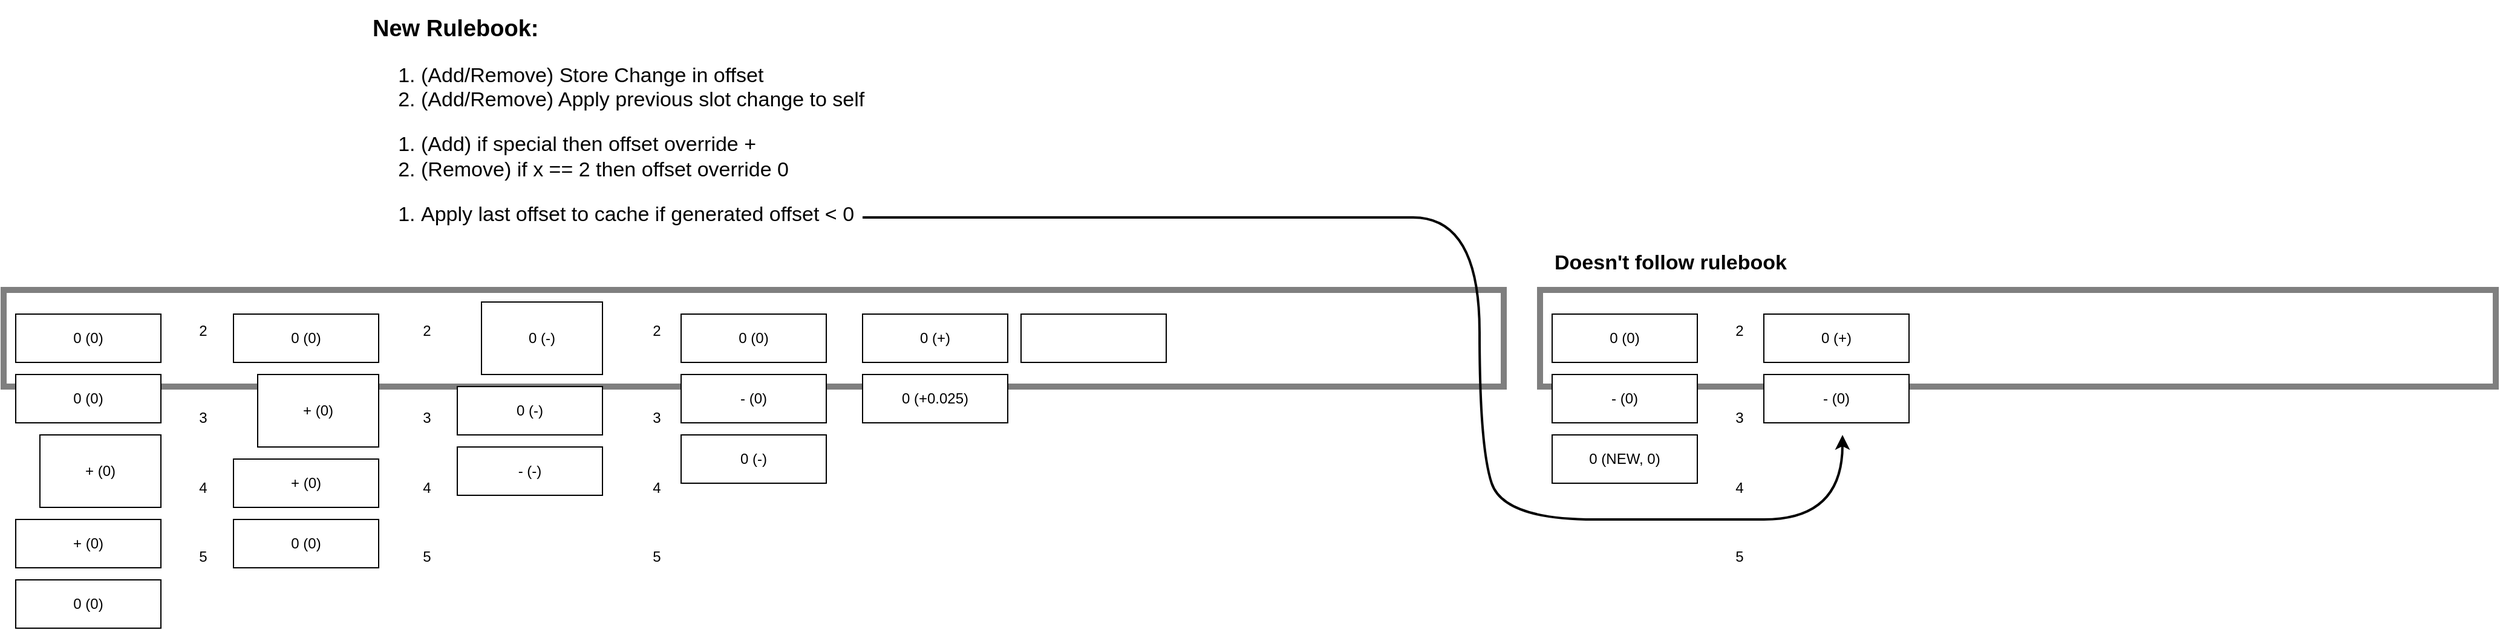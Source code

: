 <mxfile version="15.1.4" type="github">
  <diagram id="tIkzukC-OCRGZSHh6Kfc" name="Page-1">
    <mxGraphModel dx="1298" dy="742" grid="1" gridSize="10" guides="1" tooltips="1" connect="1" arrows="1" fold="1" page="1" pageScale="1" pageWidth="827" pageHeight="1169" math="0" shadow="0">
      <root>
        <mxCell id="0" />
        <mxCell id="1" parent="0" />
        <mxCell id="o_r1sFH0NP4sAo5vpepX-20" value="&lt;h1 style=&quot;font-size: 19px&quot;&gt;New Rulebook&lt;span style=&quot;font-weight: normal&quot;&gt;&lt;/span&gt;:&lt;br&gt;&lt;/h1&gt;&lt;ol style=&quot;font-size: 17px&quot;&gt;&lt;li&gt;(Add/Remove) Store Change in offset&lt;br&gt;&lt;/li&gt;&lt;li&gt;(Add/Remove) Apply previous slot change to self&lt;/li&gt;&lt;/ol&gt;&lt;ol style=&quot;font-size: 17px&quot;&gt;&lt;li&gt;(Add) if special then offset override +&lt;/li&gt;&lt;li&gt;(Remove) if x == 2 then offset override 0&lt;/li&gt;&lt;/ol&gt;&lt;ol style=&quot;font-size: 17px&quot;&gt;&lt;li&gt;Apply last offset to cache if generated offset &amp;lt; 0&lt;br&gt;&lt;/li&gt;&lt;/ol&gt;" style="text;html=1;strokeColor=none;fillColor=none;spacing=5;spacingTop=-20;whiteSpace=wrap;overflow=hidden;rounded=0;" parent="1" vertex="1">
          <mxGeometry x="340" y="10" width="468" height="190" as="geometry" />
        </mxCell>
        <mxCell id="o_r1sFH0NP4sAo5vpepX-21" value="" style="rounded=0;whiteSpace=wrap;html=1;fillColor=none;strokeWidth=5;opacity=50;" parent="1" vertex="1">
          <mxGeometry x="40" y="240" width="1240" height="80" as="geometry" />
        </mxCell>
        <mxCell id="o_r1sFH0NP4sAo5vpepX-22" value="0 (0)" style="rounded=0;whiteSpace=wrap;html=1;" parent="1" vertex="1">
          <mxGeometry x="50" y="260" width="120" height="40" as="geometry" />
        </mxCell>
        <mxCell id="o_r1sFH0NP4sAo5vpepX-23" value="0 (0)" style="rounded=0;whiteSpace=wrap;html=1;" parent="1" vertex="1">
          <mxGeometry x="50" y="310" width="120" height="40" as="geometry" />
        </mxCell>
        <mxCell id="o_r1sFH0NP4sAo5vpepX-24" value="+ (0)" style="rounded=0;whiteSpace=wrap;html=1;" parent="1" vertex="1">
          <mxGeometry x="70" y="360" width="100" height="60" as="geometry" />
        </mxCell>
        <mxCell id="o_r1sFH0NP4sAo5vpepX-25" value="+ (0)" style="rounded=0;whiteSpace=wrap;html=1;" parent="1" vertex="1">
          <mxGeometry x="50" y="430" width="120" height="40" as="geometry" />
        </mxCell>
        <mxCell id="o_r1sFH0NP4sAo5vpepX-26" value="0 (0)" style="rounded=0;whiteSpace=wrap;html=1;" parent="1" vertex="1">
          <mxGeometry x="50" y="480" width="120" height="40" as="geometry" />
        </mxCell>
        <mxCell id="o_r1sFH0NP4sAo5vpepX-29" value="&lt;div&gt;2&lt;/div&gt;&lt;div&gt;&lt;br&gt;&lt;/div&gt;&lt;div&gt;&lt;br&gt;&lt;/div&gt;&lt;div&gt;&lt;br&gt;&lt;/div&gt;&lt;div&gt;&lt;br&gt;&lt;/div&gt;&lt;div&gt;3&lt;/div&gt;&lt;div&gt;&lt;br&gt;&lt;/div&gt;&lt;div&gt;&lt;br&gt;&lt;/div&gt;&lt;div&gt;&lt;br&gt;&lt;/div&gt;&lt;div&gt;4&lt;/div&gt;&lt;div&gt;&lt;br&gt;&lt;/div&gt;&lt;div&gt;&lt;br&gt;&lt;/div&gt;&lt;div&gt;&lt;br&gt;&lt;/div&gt;&lt;div&gt;5&lt;br&gt;&lt;/div&gt;" style="text;html=1;strokeColor=none;fillColor=none;align=center;verticalAlign=top;whiteSpace=wrap;rounded=0;" parent="1" vertex="1">
          <mxGeometry x="185" y="260" width="40" height="260" as="geometry" />
        </mxCell>
        <mxCell id="o_r1sFH0NP4sAo5vpepX-30" value="0 (0)" style="rounded=0;whiteSpace=wrap;html=1;" parent="1" vertex="1">
          <mxGeometry x="230" y="260" width="120" height="40" as="geometry" />
        </mxCell>
        <mxCell id="o_r1sFH0NP4sAo5vpepX-31" value="+ (0)" style="rounded=0;whiteSpace=wrap;html=1;" parent="1" vertex="1">
          <mxGeometry x="250" y="310" width="100" height="60" as="geometry" />
        </mxCell>
        <mxCell id="o_r1sFH0NP4sAo5vpepX-32" value="+ (0)" style="rounded=0;whiteSpace=wrap;html=1;" parent="1" vertex="1">
          <mxGeometry x="230" y="380" width="120" height="40" as="geometry" />
        </mxCell>
        <mxCell id="o_r1sFH0NP4sAo5vpepX-33" value="0 (0)" style="rounded=0;whiteSpace=wrap;html=1;" parent="1" vertex="1">
          <mxGeometry x="230" y="430" width="120" height="40" as="geometry" />
        </mxCell>
        <mxCell id="o_r1sFH0NP4sAo5vpepX-34" value="&lt;div&gt;2&lt;/div&gt;&lt;div&gt;&lt;br&gt;&lt;/div&gt;&lt;div&gt;&lt;br&gt;&lt;/div&gt;&lt;div&gt;&lt;br&gt;&lt;/div&gt;&lt;div&gt;&lt;br&gt;&lt;/div&gt;&lt;div&gt;3&lt;/div&gt;&lt;div&gt;&lt;br&gt;&lt;/div&gt;&lt;div&gt;&lt;br&gt;&lt;/div&gt;&lt;div&gt;&lt;br&gt;&lt;/div&gt;&lt;div&gt;4&lt;/div&gt;&lt;div&gt;&lt;br&gt;&lt;/div&gt;&lt;div&gt;&lt;br&gt;&lt;/div&gt;&lt;div&gt;&lt;br&gt;&lt;/div&gt;&lt;div&gt;5&lt;br&gt;&lt;/div&gt;" style="text;html=1;strokeColor=none;fillColor=none;align=center;verticalAlign=top;whiteSpace=wrap;rounded=0;" parent="1" vertex="1">
          <mxGeometry x="370" y="260" width="40" height="260" as="geometry" />
        </mxCell>
        <mxCell id="o_r1sFH0NP4sAo5vpepX-36" value="0 (-)" style="rounded=0;whiteSpace=wrap;html=1;" parent="1" vertex="1">
          <mxGeometry x="435" y="250" width="100" height="60" as="geometry" />
        </mxCell>
        <mxCell id="o_r1sFH0NP4sAo5vpepX-37" value="0 (-)" style="rounded=0;whiteSpace=wrap;html=1;" parent="1" vertex="1">
          <mxGeometry x="415" y="320" width="120" height="40" as="geometry" />
        </mxCell>
        <mxCell id="o_r1sFH0NP4sAo5vpepX-38" value="- (-)" style="rounded=0;whiteSpace=wrap;html=1;" parent="1" vertex="1">
          <mxGeometry x="415" y="370" width="120" height="40" as="geometry" />
        </mxCell>
        <mxCell id="o_r1sFH0NP4sAo5vpepX-39" value="&lt;div&gt;2&lt;/div&gt;&lt;div&gt;&lt;br&gt;&lt;/div&gt;&lt;div&gt;&lt;br&gt;&lt;/div&gt;&lt;div&gt;&lt;br&gt;&lt;/div&gt;&lt;div&gt;&lt;br&gt;&lt;/div&gt;&lt;div&gt;3&lt;/div&gt;&lt;div&gt;&lt;br&gt;&lt;/div&gt;&lt;div&gt;&lt;br&gt;&lt;/div&gt;&lt;div&gt;&lt;br&gt;&lt;/div&gt;&lt;div&gt;4&lt;/div&gt;&lt;div&gt;&lt;br&gt;&lt;/div&gt;&lt;div&gt;&lt;br&gt;&lt;/div&gt;&lt;div&gt;&lt;br&gt;&lt;/div&gt;&lt;div&gt;5&lt;br&gt;&lt;/div&gt;" style="text;html=1;strokeColor=none;fillColor=none;align=center;verticalAlign=top;whiteSpace=wrap;rounded=0;" parent="1" vertex="1">
          <mxGeometry x="560" y="260" width="40" height="260" as="geometry" />
        </mxCell>
        <mxCell id="o_r1sFH0NP4sAo5vpepX-41" value="0 (0)" style="rounded=0;whiteSpace=wrap;html=1;" parent="1" vertex="1">
          <mxGeometry x="600" y="260" width="120" height="40" as="geometry" />
        </mxCell>
        <mxCell id="o_r1sFH0NP4sAo5vpepX-42" value="- (0)" style="rounded=0;whiteSpace=wrap;html=1;" parent="1" vertex="1">
          <mxGeometry x="600" y="310" width="120" height="40" as="geometry" />
        </mxCell>
        <mxCell id="qSfscdUOPGKa_6ocBNE0-9" value="0 (+)" style="rounded=0;whiteSpace=wrap;html=1;" parent="1" vertex="1">
          <mxGeometry x="750" y="260" width="120" height="40" as="geometry" />
        </mxCell>
        <mxCell id="qSfscdUOPGKa_6ocBNE0-10" value="0 (+0.025)" style="rounded=0;whiteSpace=wrap;html=1;" parent="1" vertex="1">
          <mxGeometry x="750" y="310" width="120" height="40" as="geometry" />
        </mxCell>
        <mxCell id="qSfscdUOPGKa_6ocBNE0-12" value="0 (-)" style="rounded=0;whiteSpace=wrap;html=1;" parent="1" vertex="1">
          <mxGeometry x="600" y="360" width="120" height="40" as="geometry" />
        </mxCell>
        <mxCell id="qSfscdUOPGKa_6ocBNE0-24" value="" style="rounded=0;whiteSpace=wrap;html=1;" parent="1" vertex="1">
          <mxGeometry x="881" y="260" width="120" height="40" as="geometry" />
        </mxCell>
        <mxCell id="qSfscdUOPGKa_6ocBNE0-25" value="" style="rounded=0;whiteSpace=wrap;html=1;fillColor=none;strokeWidth=5;opacity=50;" parent="1" vertex="1">
          <mxGeometry x="1310" y="240" width="790" height="80" as="geometry" />
        </mxCell>
        <mxCell id="qSfscdUOPGKa_6ocBNE0-26" value="0 (0)" style="rounded=0;whiteSpace=wrap;html=1;" parent="1" vertex="1">
          <mxGeometry x="1320" y="260" width="120" height="40" as="geometry" />
        </mxCell>
        <mxCell id="qSfscdUOPGKa_6ocBNE0-29" value="- (0)" style="rounded=0;whiteSpace=wrap;html=1;" parent="1" vertex="1">
          <mxGeometry x="1320" y="310" width="120" height="40" as="geometry" />
        </mxCell>
        <mxCell id="qSfscdUOPGKa_6ocBNE0-30" value="0 (NEW, 0)" style="rounded=0;whiteSpace=wrap;html=1;" parent="1" vertex="1">
          <mxGeometry x="1320" y="360" width="120" height="40" as="geometry" />
        </mxCell>
        <mxCell id="qSfscdUOPGKa_6ocBNE0-31" value="&lt;font style=&quot;font-size: 17px&quot;&gt;&lt;b&gt;Doesn&#39;t follow rulebook&lt;/b&gt;&lt;/font&gt;" style="text;html=1;strokeColor=none;fillColor=none;align=left;verticalAlign=bottom;whiteSpace=wrap;rounded=0;opacity=50;" parent="1" vertex="1">
          <mxGeometry x="1320" y="190" width="310" height="40" as="geometry" />
        </mxCell>
        <mxCell id="qSfscdUOPGKa_6ocBNE0-32" value="&lt;div&gt;2&lt;/div&gt;&lt;div&gt;&lt;br&gt;&lt;/div&gt;&lt;div&gt;&lt;br&gt;&lt;/div&gt;&lt;div&gt;&lt;br&gt;&lt;/div&gt;&lt;div&gt;&lt;br&gt;&lt;/div&gt;&lt;div&gt;3&lt;/div&gt;&lt;div&gt;&lt;br&gt;&lt;/div&gt;&lt;div&gt;&lt;br&gt;&lt;/div&gt;&lt;div&gt;&lt;br&gt;&lt;/div&gt;&lt;div&gt;4&lt;/div&gt;&lt;div&gt;&lt;br&gt;&lt;/div&gt;&lt;div&gt;&lt;br&gt;&lt;/div&gt;&lt;div&gt;&lt;br&gt;&lt;/div&gt;&lt;div&gt;5&lt;br&gt;&lt;/div&gt;" style="text;html=1;strokeColor=none;fillColor=none;align=center;verticalAlign=top;whiteSpace=wrap;rounded=0;" parent="1" vertex="1">
          <mxGeometry x="1455" y="260" width="40" height="260" as="geometry" />
        </mxCell>
        <mxCell id="qSfscdUOPGKa_6ocBNE0-53" value="0 (+)" style="rounded=0;whiteSpace=wrap;html=1;" parent="1" vertex="1">
          <mxGeometry x="1495" y="260" width="120" height="40" as="geometry" />
        </mxCell>
        <mxCell id="qSfscdUOPGKa_6ocBNE0-54" value="- (0)" style="rounded=0;whiteSpace=wrap;html=1;" parent="1" vertex="1">
          <mxGeometry x="1495" y="310" width="120" height="40" as="geometry" />
        </mxCell>
        <mxCell id="qSfscdUOPGKa_6ocBNE0-55" value="" style="curved=1;endArrow=classic;html=1;strokeWidth=2;" parent="1" edge="1">
          <mxGeometry width="50" height="50" relative="1" as="geometry">
            <mxPoint x="750" y="180" as="sourcePoint" />
            <mxPoint x="1560" y="360" as="targetPoint" />
            <Array as="points">
              <mxPoint x="1150" y="180" />
              <mxPoint x="1260" y="180" />
              <mxPoint x="1260" y="370" />
              <mxPoint x="1280" y="430" />
              <mxPoint x="1430" y="430" />
              <mxPoint x="1560" y="430" />
            </Array>
          </mxGeometry>
        </mxCell>
      </root>
    </mxGraphModel>
  </diagram>
</mxfile>

